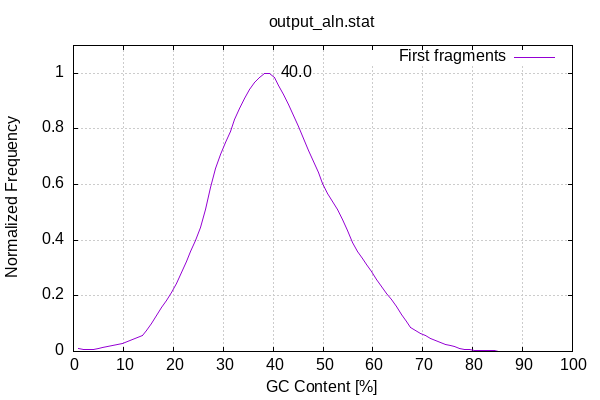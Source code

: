
            set terminal png size 600,400 truecolor
            set output "plot_stat_output-gc-content.png"
            set grid xtics ytics y2tics back lc rgb "#cccccc"
            set title "output_aln.stat" noenhanced
            set ylabel "Normalized Frequency"
            set xlabel "GC Content [%]"
            set yrange [0:1.1]
            set label sprintf("%.1f",39.95) at 39.95,1 front offset 1,0
            plot '-' smooth csplines with lines lc 1 title 'First fragments' 
        1	0.011433
4	0.007842
6	0.014417
9	0.024809
12	0.045263
15	0.080463
17	0.139695
20	0.224988
23	0.341128
26	0.477860
28	0.628020
31	0.775917
34	0.899630
37	0.981668
39	1.000000
42	0.928828
45	0.810910
48	0.683943
51	0.568194
54	0.471421
56	0.387053
59	0.307188
62	0.227196
65	0.153617
67	0.099623
70	0.061092
73	0.034338
76	0.018763
78	0.009134
81	0.004442
84	0.002177
87	0.001359
89	0.001110
92	0.000727
95	0.000377
98	0.000162
end
